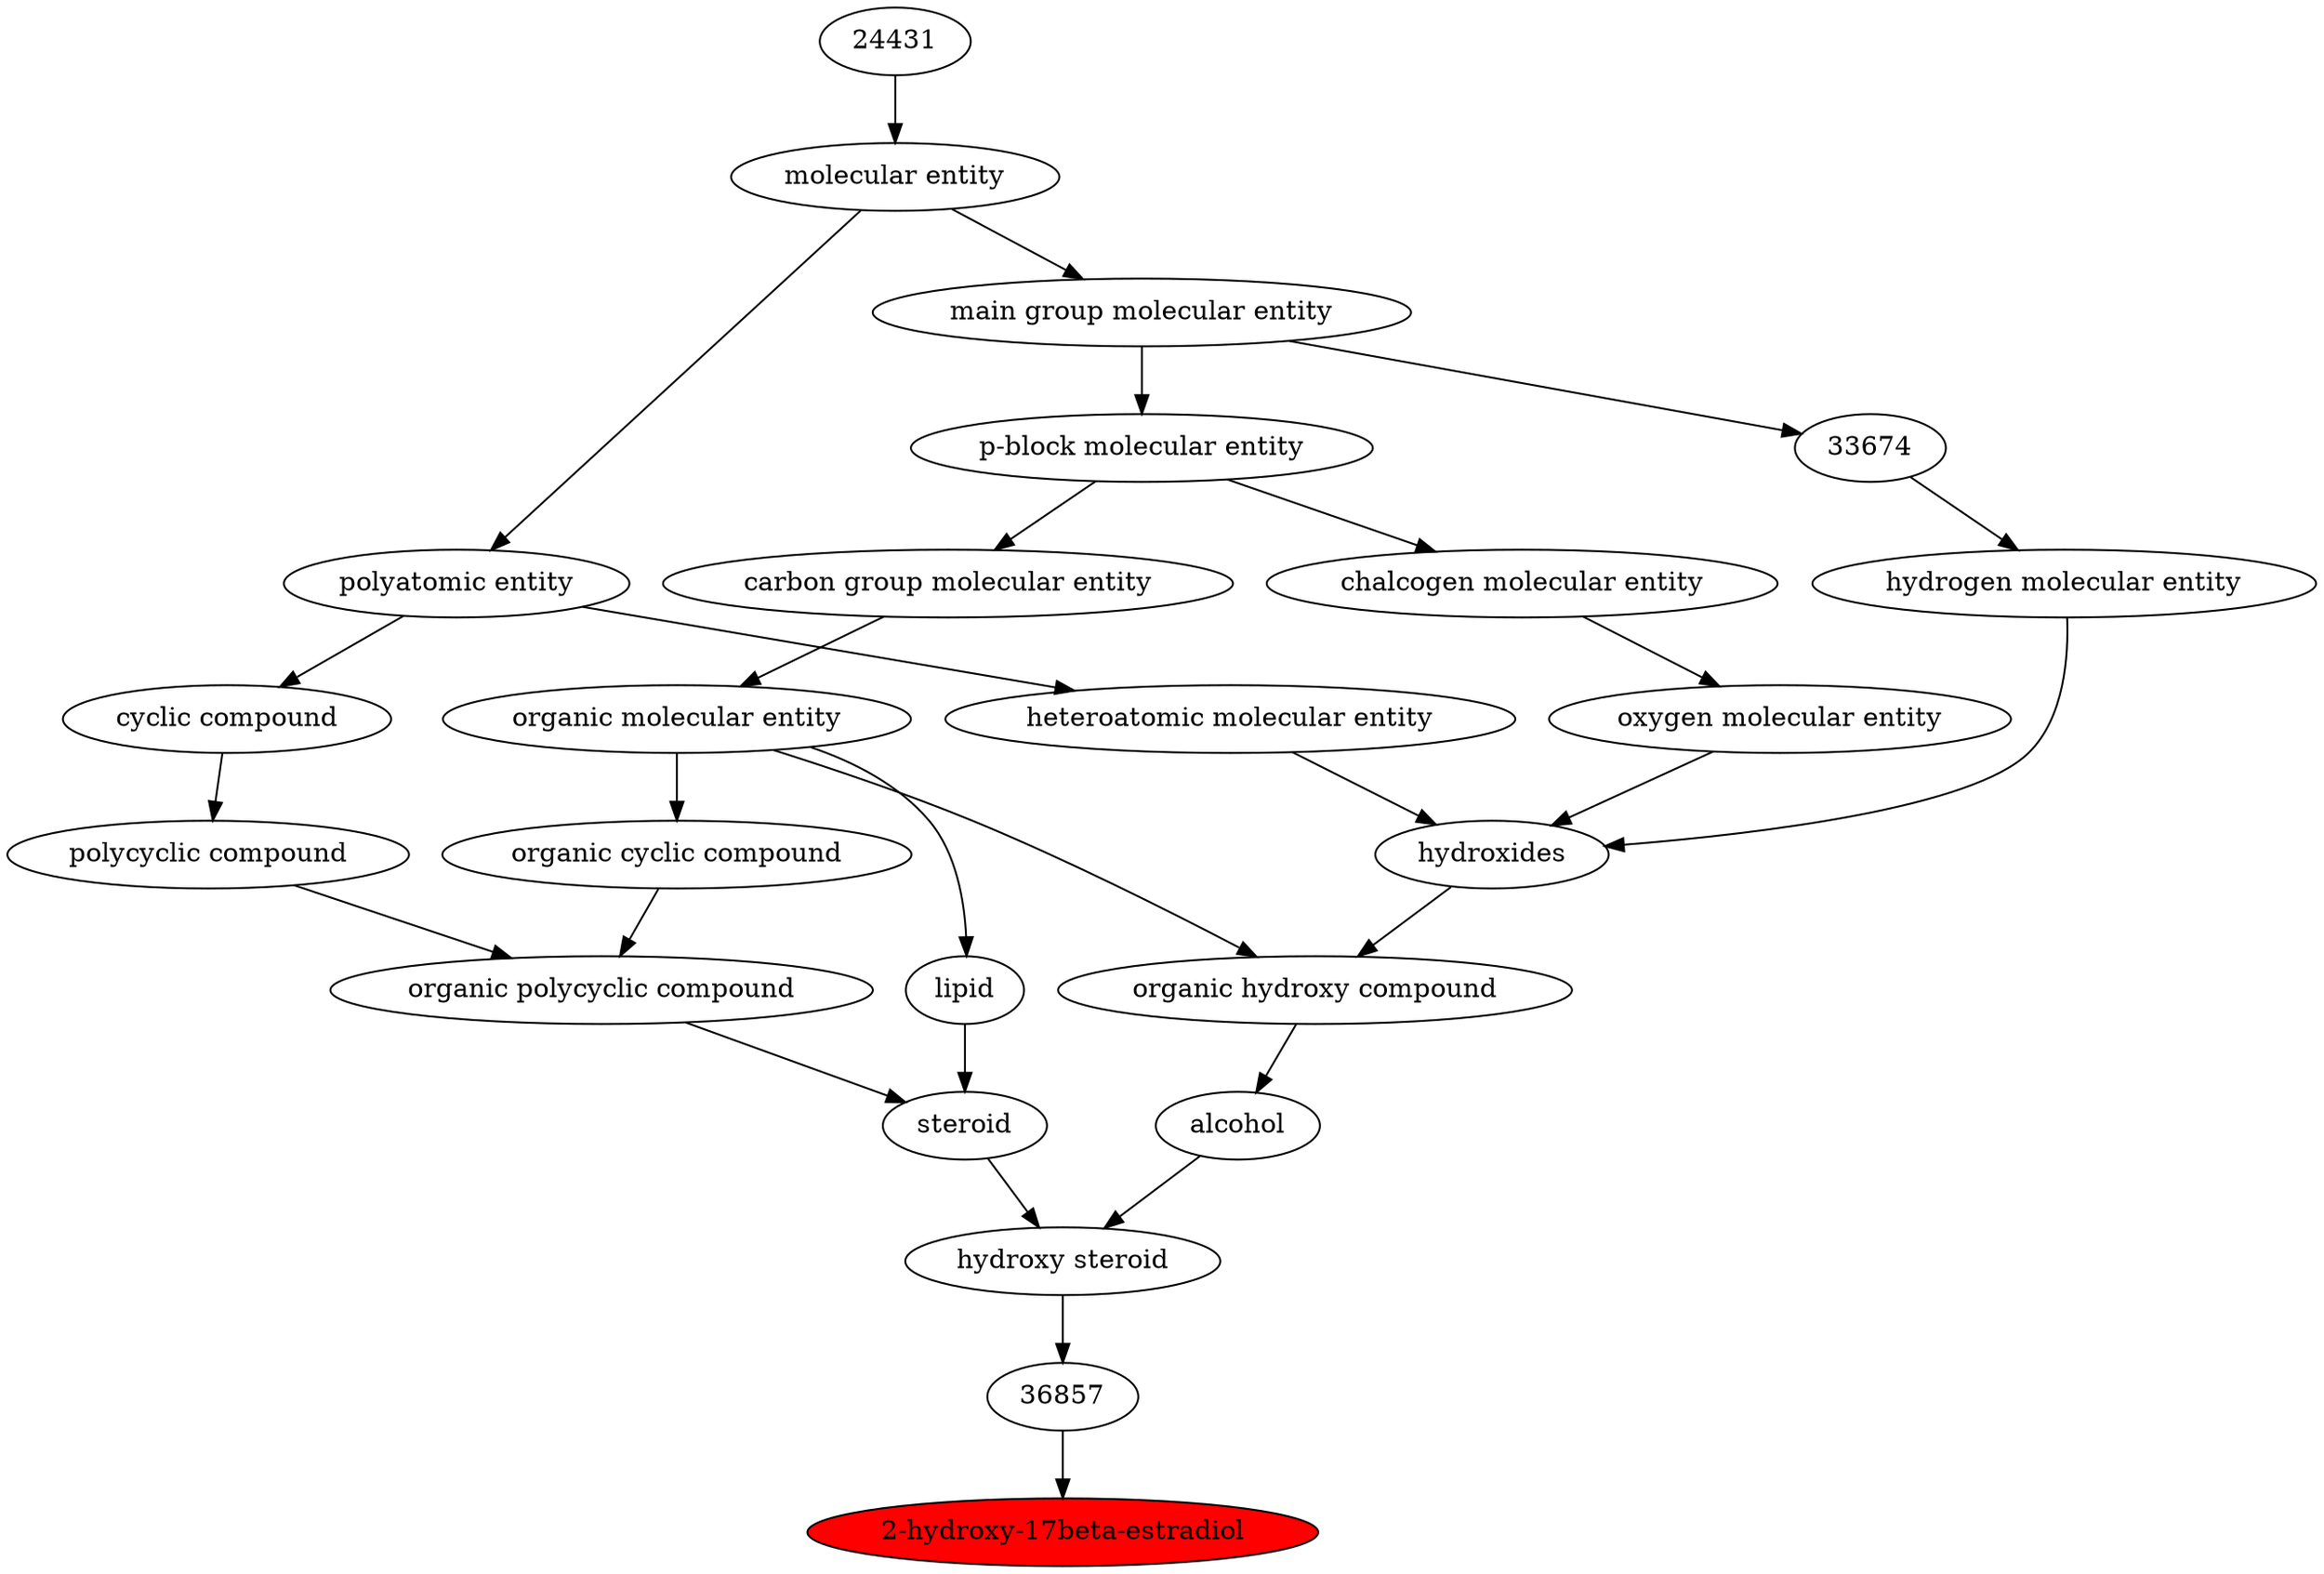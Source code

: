 digraph tree{ 
28744 [label="2-hydroxy-17beta-estradiol" fillcolor=red style=filled]
36857 -> 28744
36857 [label="36857"]
35350 -> 36857
35350 [label="hydroxy steroid"]
30879 -> 35350
35341 -> 35350
30879 [label="alcohol"]
33822 -> 30879
35341 [label="steroid"]
51958 -> 35341
18059 -> 35341
33822 [label="organic hydroxy compound"]
24651 -> 33822
50860 -> 33822
51958 [label="organic polycyclic compound"]
33832 -> 51958
33635 -> 51958
18059 [label="lipid"]
50860 -> 18059
24651 [label="hydroxides"]
25806 -> 24651
33608 -> 24651
37577 -> 24651
50860 [label="organic molecular entity"]
33582 -> 50860
33832 [label="organic cyclic compound"]
50860 -> 33832
33635 [label="polycyclic compound"]
33595 -> 33635
25806 [label="oxygen molecular entity"]
33304 -> 25806
33608 [label="hydrogen molecular entity"]
33674 -> 33608
37577 [label="heteroatomic molecular entity"]
36357 -> 37577
33582 [label="carbon group molecular entity"]
33675 -> 33582
33595 [label="cyclic compound"]
36357 -> 33595
33304 [label="chalcogen molecular entity"]
33675 -> 33304
33674 [label="33674"]
33579 -> 33674
36357 [label="polyatomic entity"]
23367 -> 36357
33675 [label="p-block molecular entity"]
33579 -> 33675
33579 [label="main group molecular entity"]
23367 -> 33579
23367 [label="molecular entity"]
24431 -> 23367
24431 [label="24431"]
}